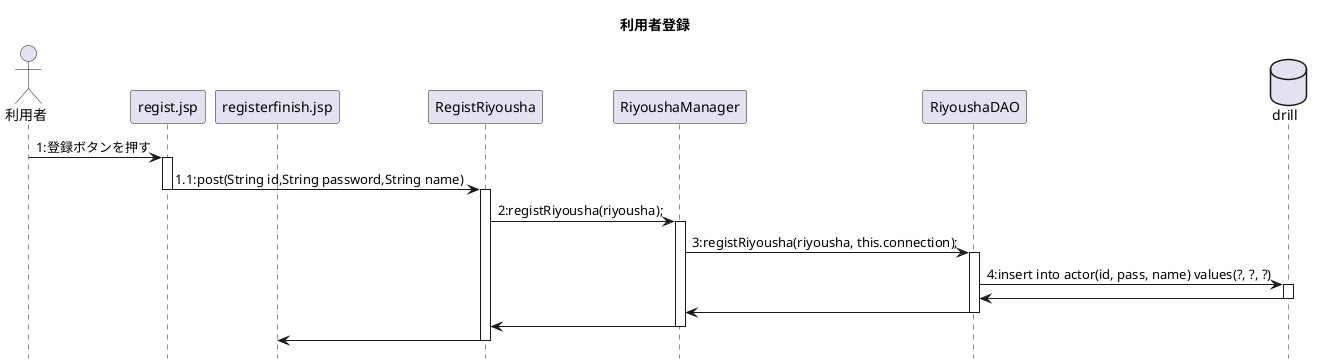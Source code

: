 +@startuml .
title 利用者登録
hide footbox
'これで囲むとコメントをかけます'

'登場するオブジェクトを宣言 as でpuファイル上の略称を設定'
actor 利用者 as actor
participant regist.jsp as start
participant registerfinish.jsp as finish
participant RegistRiyousha as controller
participant RiyoushaManager as service
participant RiyoushaDAO as dao
database drill as informations

'やじるしを記述'
actor -> start : 1:登録ボタンを押す
'矢印の先端から四角をactivateで生成'
activate start

'矢印を発生'
start -> controller : 1.1:post(String id,String password,String name) 
'矢印の根本=四角の終了をdeactivateで記述'
deactivate start
activate controller


controller -> service : 2:registRiyousha(riyousha);
activate service

'メソッド名はCamelCaseで基本書きます'
service -> dao : 3:registRiyousha(riyousha, this.connection);
activate dao

dao -> informations : 4:insert into actor(id, pass, name) values(?, ?, ?)

activate informations
informations -> dao
deactivate informations
'戻りの場合はdeactivateが根本側になるのに注意'
dao -> service : 
deactivate dao

service -> controller : 
deactivate service


controller -> finish : 
deactivate controller


@enduml
Footer
© 2022 GitHub, Inc.
Footer navigation
